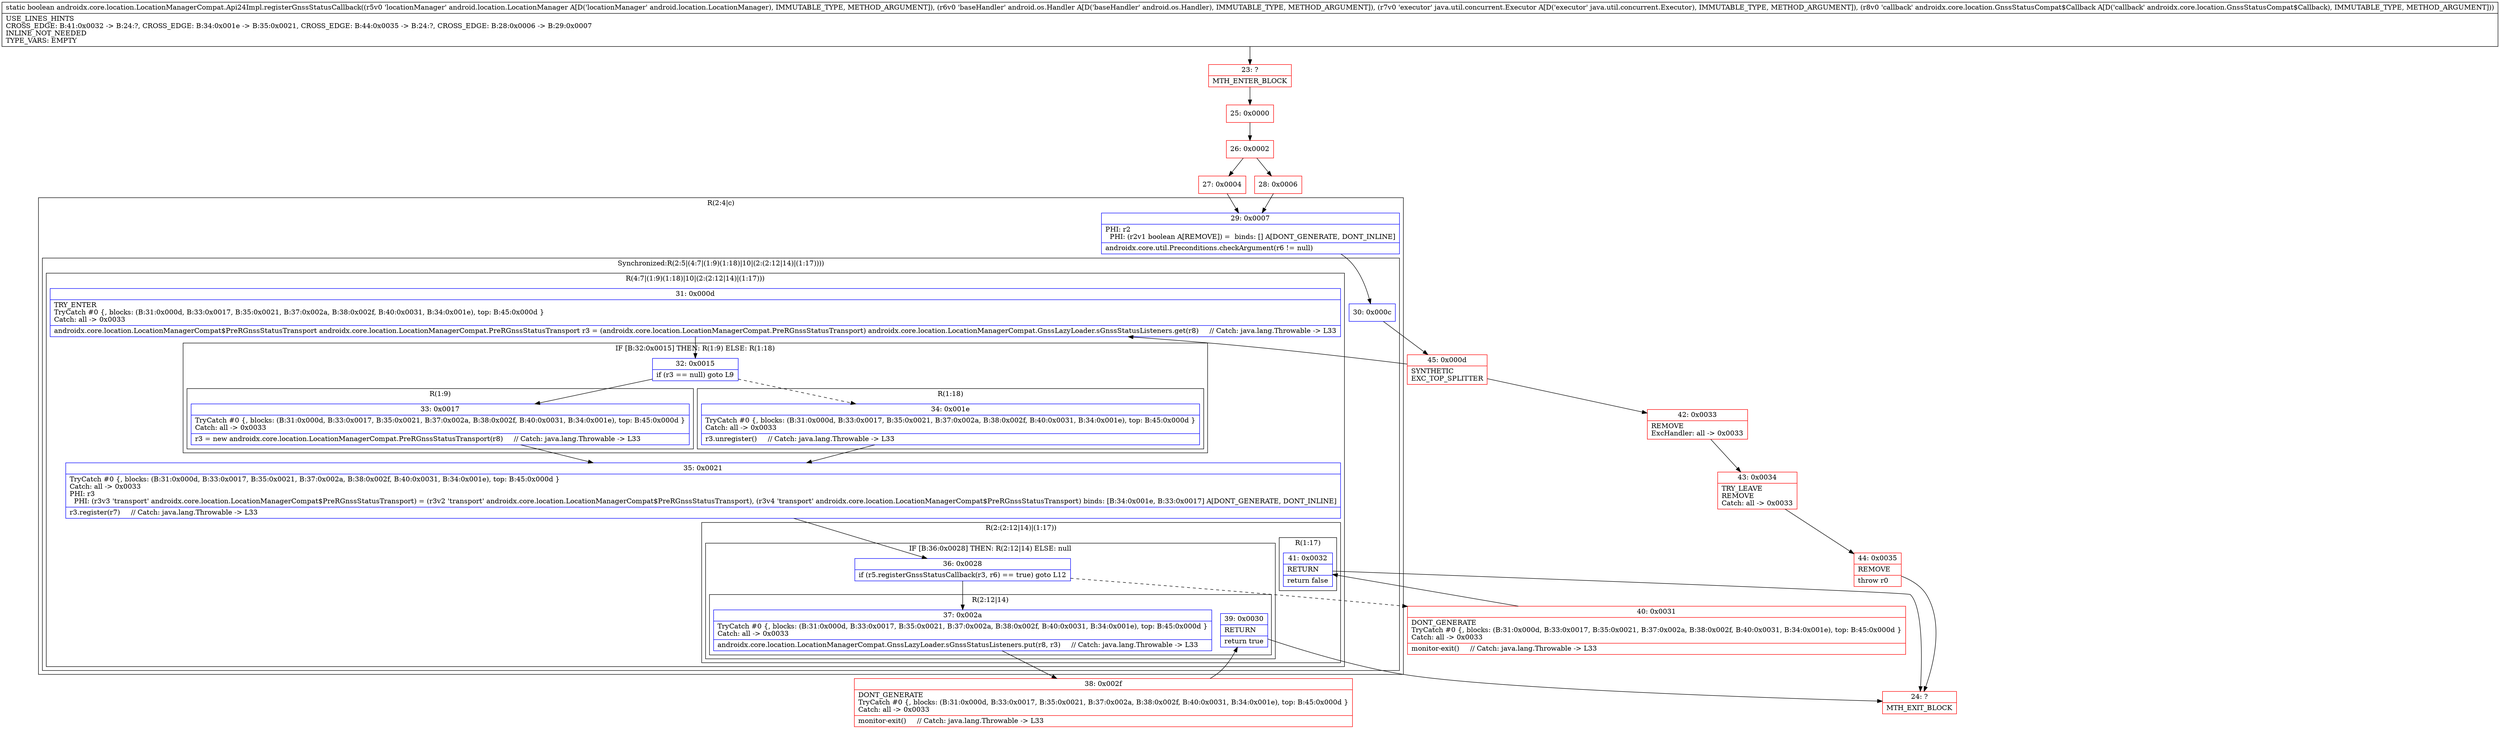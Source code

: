 digraph "CFG forandroidx.core.location.LocationManagerCompat.Api24Impl.registerGnssStatusCallback(Landroid\/location\/LocationManager;Landroid\/os\/Handler;Ljava\/util\/concurrent\/Executor;Landroidx\/core\/location\/GnssStatusCompat$Callback;)Z" {
subgraph cluster_Region_1365962476 {
label = "R(2:4|c)";
node [shape=record,color=blue];
Node_29 [shape=record,label="{29\:\ 0x0007|PHI: r2 \l  PHI: (r2v1 boolean A[REMOVE]) =  binds: [] A[DONT_GENERATE, DONT_INLINE]\l|androidx.core.util.Preconditions.checkArgument(r6 != null)\l}"];
subgraph cluster_SynchronizedRegion_2126790116 {
label = "Synchronized:R(2:5|(4:7|(1:9)(1:18)|10|(2:(2:12|14)|(1:17))))";
node [shape=record,color=blue];
Node_30 [shape=record,label="{30\:\ 0x000c}"];
subgraph cluster_Region_2074209366 {
label = "R(4:7|(1:9)(1:18)|10|(2:(2:12|14)|(1:17)))";
node [shape=record,color=blue];
Node_31 [shape=record,label="{31\:\ 0x000d|TRY_ENTER\lTryCatch #0 \{, blocks: (B:31:0x000d, B:33:0x0017, B:35:0x0021, B:37:0x002a, B:38:0x002f, B:40:0x0031, B:34:0x001e), top: B:45:0x000d \}\lCatch: all \-\> 0x0033\l|androidx.core.location.LocationManagerCompat$PreRGnssStatusTransport androidx.core.location.LocationManagerCompat.PreRGnssStatusTransport r3 = (androidx.core.location.LocationManagerCompat.PreRGnssStatusTransport) androidx.core.location.LocationManagerCompat.GnssLazyLoader.sGnssStatusListeners.get(r8)     \/\/ Catch: java.lang.Throwable \-\> L33\l}"];
subgraph cluster_IfRegion_1708132290 {
label = "IF [B:32:0x0015] THEN: R(1:9) ELSE: R(1:18)";
node [shape=record,color=blue];
Node_32 [shape=record,label="{32\:\ 0x0015|if (r3 == null) goto L9\l}"];
subgraph cluster_Region_1858355504 {
label = "R(1:9)";
node [shape=record,color=blue];
Node_33 [shape=record,label="{33\:\ 0x0017|TryCatch #0 \{, blocks: (B:31:0x000d, B:33:0x0017, B:35:0x0021, B:37:0x002a, B:38:0x002f, B:40:0x0031, B:34:0x001e), top: B:45:0x000d \}\lCatch: all \-\> 0x0033\l|r3 = new androidx.core.location.LocationManagerCompat.PreRGnssStatusTransport(r8)     \/\/ Catch: java.lang.Throwable \-\> L33\l}"];
}
subgraph cluster_Region_2124148562 {
label = "R(1:18)";
node [shape=record,color=blue];
Node_34 [shape=record,label="{34\:\ 0x001e|TryCatch #0 \{, blocks: (B:31:0x000d, B:33:0x0017, B:35:0x0021, B:37:0x002a, B:38:0x002f, B:40:0x0031, B:34:0x001e), top: B:45:0x000d \}\lCatch: all \-\> 0x0033\l|r3.unregister()     \/\/ Catch: java.lang.Throwable \-\> L33\l}"];
}
}
Node_35 [shape=record,label="{35\:\ 0x0021|TryCatch #0 \{, blocks: (B:31:0x000d, B:33:0x0017, B:35:0x0021, B:37:0x002a, B:38:0x002f, B:40:0x0031, B:34:0x001e), top: B:45:0x000d \}\lCatch: all \-\> 0x0033\lPHI: r3 \l  PHI: (r3v3 'transport' androidx.core.location.LocationManagerCompat$PreRGnssStatusTransport) = (r3v2 'transport' androidx.core.location.LocationManagerCompat$PreRGnssStatusTransport), (r3v4 'transport' androidx.core.location.LocationManagerCompat$PreRGnssStatusTransport) binds: [B:34:0x001e, B:33:0x0017] A[DONT_GENERATE, DONT_INLINE]\l|r3.register(r7)     \/\/ Catch: java.lang.Throwable \-\> L33\l}"];
subgraph cluster_Region_226290402 {
label = "R(2:(2:12|14)|(1:17))";
node [shape=record,color=blue];
subgraph cluster_IfRegion_179072907 {
label = "IF [B:36:0x0028] THEN: R(2:12|14) ELSE: null";
node [shape=record,color=blue];
Node_36 [shape=record,label="{36\:\ 0x0028|if (r5.registerGnssStatusCallback(r3, r6) == true) goto L12\l}"];
subgraph cluster_Region_1185767983 {
label = "R(2:12|14)";
node [shape=record,color=blue];
Node_37 [shape=record,label="{37\:\ 0x002a|TryCatch #0 \{, blocks: (B:31:0x000d, B:33:0x0017, B:35:0x0021, B:37:0x002a, B:38:0x002f, B:40:0x0031, B:34:0x001e), top: B:45:0x000d \}\lCatch: all \-\> 0x0033\l|androidx.core.location.LocationManagerCompat.GnssLazyLoader.sGnssStatusListeners.put(r8, r3)     \/\/ Catch: java.lang.Throwable \-\> L33\l}"];
Node_39 [shape=record,label="{39\:\ 0x0030|RETURN\l|return true\l}"];
}
}
subgraph cluster_Region_984354852 {
label = "R(1:17)";
node [shape=record,color=blue];
Node_41 [shape=record,label="{41\:\ 0x0032|RETURN\l|return false\l}"];
}
}
}
}
}
Node_23 [shape=record,color=red,label="{23\:\ ?|MTH_ENTER_BLOCK\l}"];
Node_25 [shape=record,color=red,label="{25\:\ 0x0000}"];
Node_26 [shape=record,color=red,label="{26\:\ 0x0002}"];
Node_27 [shape=record,color=red,label="{27\:\ 0x0004}"];
Node_45 [shape=record,color=red,label="{45\:\ 0x000d|SYNTHETIC\lEXC_TOP_SPLITTER\l}"];
Node_38 [shape=record,color=red,label="{38\:\ 0x002f|DONT_GENERATE\lTryCatch #0 \{, blocks: (B:31:0x000d, B:33:0x0017, B:35:0x0021, B:37:0x002a, B:38:0x002f, B:40:0x0031, B:34:0x001e), top: B:45:0x000d \}\lCatch: all \-\> 0x0033\l|monitor\-exit()     \/\/ Catch: java.lang.Throwable \-\> L33\l}"];
Node_24 [shape=record,color=red,label="{24\:\ ?|MTH_EXIT_BLOCK\l}"];
Node_40 [shape=record,color=red,label="{40\:\ 0x0031|DONT_GENERATE\lTryCatch #0 \{, blocks: (B:31:0x000d, B:33:0x0017, B:35:0x0021, B:37:0x002a, B:38:0x002f, B:40:0x0031, B:34:0x001e), top: B:45:0x000d \}\lCatch: all \-\> 0x0033\l|monitor\-exit()     \/\/ Catch: java.lang.Throwable \-\> L33\l}"];
Node_42 [shape=record,color=red,label="{42\:\ 0x0033|REMOVE\lExcHandler: all \-\> 0x0033\l}"];
Node_43 [shape=record,color=red,label="{43\:\ 0x0034|TRY_LEAVE\lREMOVE\lCatch: all \-\> 0x0033\l}"];
Node_44 [shape=record,color=red,label="{44\:\ 0x0035|REMOVE\l|throw r0\l}"];
Node_28 [shape=record,color=red,label="{28\:\ 0x0006}"];
MethodNode[shape=record,label="{static boolean androidx.core.location.LocationManagerCompat.Api24Impl.registerGnssStatusCallback((r5v0 'locationManager' android.location.LocationManager A[D('locationManager' android.location.LocationManager), IMMUTABLE_TYPE, METHOD_ARGUMENT]), (r6v0 'baseHandler' android.os.Handler A[D('baseHandler' android.os.Handler), IMMUTABLE_TYPE, METHOD_ARGUMENT]), (r7v0 'executor' java.util.concurrent.Executor A[D('executor' java.util.concurrent.Executor), IMMUTABLE_TYPE, METHOD_ARGUMENT]), (r8v0 'callback' androidx.core.location.GnssStatusCompat$Callback A[D('callback' androidx.core.location.GnssStatusCompat$Callback), IMMUTABLE_TYPE, METHOD_ARGUMENT]))  | USE_LINES_HINTS\lCROSS_EDGE: B:41:0x0032 \-\> B:24:?, CROSS_EDGE: B:34:0x001e \-\> B:35:0x0021, CROSS_EDGE: B:44:0x0035 \-\> B:24:?, CROSS_EDGE: B:28:0x0006 \-\> B:29:0x0007\lINLINE_NOT_NEEDED\lTYPE_VARS: EMPTY\l}"];
MethodNode -> Node_23;Node_29 -> Node_30;
Node_30 -> Node_45;
Node_31 -> Node_32;
Node_32 -> Node_33;
Node_32 -> Node_34[style=dashed];
Node_33 -> Node_35;
Node_34 -> Node_35;
Node_35 -> Node_36;
Node_36 -> Node_37;
Node_36 -> Node_40[style=dashed];
Node_37 -> Node_38;
Node_39 -> Node_24;
Node_41 -> Node_24;
Node_23 -> Node_25;
Node_25 -> Node_26;
Node_26 -> Node_27;
Node_26 -> Node_28;
Node_27 -> Node_29;
Node_45 -> Node_31;
Node_45 -> Node_42;
Node_38 -> Node_39;
Node_40 -> Node_41;
Node_42 -> Node_43;
Node_43 -> Node_44;
Node_44 -> Node_24;
Node_28 -> Node_29;
}

